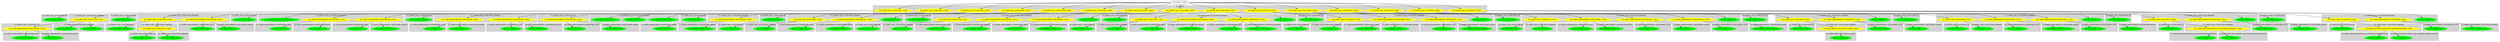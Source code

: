 digraph {

subgraph cluster0 {
 node [style=filled,color=white];
 style=filled;
 color=lightgrey;
 label = "CT_PROG";

"NT_EXPR_CALL_FUNCTION_17852"
 [fillcolor = yellow]
"NT_EXPR_CALL_FUNCTION_17860"
 [fillcolor = yellow]
"NT_EXPR_CALL_FUNCTION_17870"
 [fillcolor = yellow]
"NT_EXPR_CALL_FUNCTION_17879"
 [fillcolor = yellow]
"NT_EXPR_CALL_FUNCTION_17887"
 [fillcolor = yellow]
"NT_EXPR_CALL_FUNCTION_17894"
 [fillcolor = yellow]
"NT_EXPR_CALL_FUNCTION_17899"
 [fillcolor = yellow]
"NT_EXPR_CALL_FUNCTION_17908"
 [fillcolor = yellow]
"NT_EXPR_CALL_FUNCTION_17920"
 [fillcolor = yellow]
"NT_EXPR_CALL_FUNCTION_17932"
 [fillcolor = yellow]
"NT_EXPR_CALL_FUNCTION_17944"
 [fillcolor = yellow]
"NT_EXPR_CALL_FUNCTION_17959"
 [fillcolor = yellow]
"NT_EXPR_CALL_FUNCTION_17969"
 [fillcolor = yellow]
"NT_EXPR_CALL_FUNCTION_17981"
 [fillcolor = yellow]
"NT_EXPR_CALL_FUNCTION_17992"
 [fillcolor = yellow]
}
"NT_PROG_17851"->"NT_EXPR_CALL_FUNCTION_17852"
subgraph cluster1 {
 node [style=filled,color=white];
 style=filled;
 color=lightgrey;
 label = "CT_EXPR_CALL_FUNCTION_ID";

"NT_ID_17853< par >"
 [fillcolor = green]
}
subgraph cluster2 {
 node [style=filled,color=white];
 style=filled;
 color=lightgrey;
 label = "CT_EXPR_CALL_FUNCTION_PARAMS";

"NT_EXPR_CALL_FUNCTION_17854"
 [fillcolor = yellow]
}
"NT_EXPR_CALL_FUNCTION_17852"->"NT_ID_17853< par >"
"NT_EXPR_CALL_FUNCTION_17852"->"NT_EXPR_CALL_FUNCTION_17854"
subgraph cluster3 {
 node [style=filled,color=white];
 style=filled;
 color=lightgrey;
 label = "CT_EXPR_CALL_FUNCTION_ID";

"NT_EXPR_ASSIGNMENT_OPETATORS_17855"
 [fillcolor = yellow]
}
subgraph cluster4 {
 node [style=filled,color=white];
 style=filled;
 color=lightgrey;
 label = "CT_EXPR_CALL_FUNCTION_PARAMS";

"NT_INT_17858< 3 >"
 [fillcolor = green]
"NT_INT_17859< 2 >"
 [fillcolor = green]
}
"NT_EXPR_CALL_FUNCTION_17854"->"NT_EXPR_ASSIGNMENT_OPETATORS_17855"
subgraph cluster5 {
 node [style=filled,color=white];
 style=filled;
 color=lightgrey;
 label = "CT_EXPR_ASSIGNMENT_OPETATORS_LEFT";

"NT_ID_17856< mfrow >"
 [fillcolor = green]
}
subgraph cluster6 {
 node [style=filled,color=white];
 style=filled;
 color=lightgrey;
 label = "CT_EXPR_ASSIGNMENT_OPETATORS_RIGHT";

"NT_ID_17857< c >"
 [fillcolor = green]
}
"NT_EXPR_ASSIGNMENT_OPETATORS_17855"->"NT_ID_17856< mfrow >"
"NT_EXPR_ASSIGNMENT_OPETATORS_17855"->"NT_ID_17857< c >"
"NT_EXPR_CALL_FUNCTION_17854"->"NT_INT_17858< 3 >"
"NT_EXPR_CALL_FUNCTION_17854"->"NT_INT_17859< 2 >"
"NT_PROG_17851"->"NT_EXPR_CALL_FUNCTION_17860"
subgraph cluster7 {
 node [style=filled,color=white];
 style=filled;
 color=lightgrey;
 label = "CT_EXPR_CALL_FUNCTION_ID";

"NT_ID_17861< plot >"
 [fillcolor = green]
}
subgraph cluster8 {
 node [style=filled,color=white];
 style=filled;
 color=lightgrey;
 label = "CT_EXPR_CALL_FUNCTION_PARAMS";

"NT_EXPR_CALL_FUNCTION_17862"
 [fillcolor = yellow]
"NT_EXPR_ASSIGNMENT_OPETATORS_17867"
 [fillcolor = yellow]
}
"NT_EXPR_CALL_FUNCTION_17860"->"NT_ID_17861< plot >"
"NT_EXPR_CALL_FUNCTION_17860"->"NT_EXPR_CALL_FUNCTION_17862"
subgraph cluster9 {
 node [style=filled,color=white];
 style=filled;
 color=lightgrey;
 label = "CT_EXPR_CALL_FUNCTION_ID";

"NT_ID_17863< density >"
 [fillcolor = green]
}
subgraph cluster10 {
 node [style=filled,color=white];
 style=filled;
 color=lightgrey;
 label = "CT_EXPR_CALL_FUNCTION_PARAMS";

"NT_EXPR_CALL_FUNCTION_17864"
 [fillcolor = yellow]
}
"NT_EXPR_CALL_FUNCTION_17862"->"NT_ID_17863< density >"
"NT_EXPR_CALL_FUNCTION_17862"->"NT_EXPR_CALL_FUNCTION_17864"
subgraph cluster11 {
 node [style=filled,color=white];
 style=filled;
 color=lightgrey;
 label = "CT_EXPR_CALL_FUNCTION_ID";

"NT_ID_17865< runif >"
 [fillcolor = green]
}
subgraph cluster12 {
 node [style=filled,color=white];
 style=filled;
 color=lightgrey;
 label = "CT_EXPR_CALL_FUNCTION_PARAMS";

"NT_INT_17866< 100 >"
 [fillcolor = green]
}
"NT_EXPR_CALL_FUNCTION_17864"->"NT_ID_17865< runif >"
"NT_EXPR_CALL_FUNCTION_17864"->"NT_INT_17866< 100 >"
"NT_EXPR_CALL_FUNCTION_17860"->"NT_EXPR_ASSIGNMENT_OPETATORS_17867"
subgraph cluster13 {
 node [style=filled,color=white];
 style=filled;
 color=lightgrey;
 label = "CT_EXPR_ASSIGNMENT_OPETATORS_LEFT";

"NT_ID_17868< lwd >"
 [fillcolor = green]
}
subgraph cluster14 {
 node [style=filled,color=white];
 style=filled;
 color=lightgrey;
 label = "CT_EXPR_ASSIGNMENT_OPETATORS_RIGHT";

"NT_INT_17869< 2 >"
 [fillcolor = green]
}
"NT_EXPR_ASSIGNMENT_OPETATORS_17867"->"NT_ID_17868< lwd >"
"NT_EXPR_ASSIGNMENT_OPETATORS_17867"->"NT_INT_17869< 2 >"
"NT_PROG_17851"->"NT_EXPR_CALL_FUNCTION_17870"
subgraph cluster15 {
 node [style=filled,color=white];
 style=filled;
 color=lightgrey;
 label = "CT_EXPR_CALL_FUNCTION_ID";

"NT_ID_17871< text >"
 [fillcolor = green]
}
subgraph cluster16 {
 node [style=filled,color=white];
 style=filled;
 color=lightgrey;
 label = "CT_EXPR_CALL_FUNCTION_PARAMS";

"NT_EXPR_ASSIGNMENT_OPETATORS_17872"
 [fillcolor = yellow]
"NT_EXPR_ASSIGNMENT_OPETATORS_17875"
 [fillcolor = yellow]
"NT_STRING_17878< 100 uniforms >"
 [fillcolor = green]
}
"NT_EXPR_CALL_FUNCTION_17870"->"NT_ID_17871< text >"
"NT_EXPR_CALL_FUNCTION_17870"->"NT_EXPR_ASSIGNMENT_OPETATORS_17872"
subgraph cluster17 {
 node [style=filled,color=white];
 style=filled;
 color=lightgrey;
 label = "CT_EXPR_ASSIGNMENT_OPETATORS_LEFT";

"NT_ID_17873< x >"
 [fillcolor = green]
}
subgraph cluster18 {
 node [style=filled,color=white];
 style=filled;
 color=lightgrey;
 label = "CT_EXPR_ASSIGNMENT_OPETATORS_RIGHT";

"NT_INT_17874< 0 >"
 [fillcolor = green]
}
"NT_EXPR_ASSIGNMENT_OPETATORS_17872"->"NT_ID_17873< x >"
"NT_EXPR_ASSIGNMENT_OPETATORS_17872"->"NT_INT_17874< 0 >"
"NT_EXPR_CALL_FUNCTION_17870"->"NT_EXPR_ASSIGNMENT_OPETATORS_17875"
subgraph cluster19 {
 node [style=filled,color=white];
 style=filled;
 color=lightgrey;
 label = "CT_EXPR_ASSIGNMENT_OPETATORS_LEFT";

"NT_ID_17876< y >"
 [fillcolor = green]
}
subgraph cluster20 {
 node [style=filled,color=white];
 style=filled;
 color=lightgrey;
 label = "CT_EXPR_ASSIGNMENT_OPETATORS_RIGHT";

"NT_FLOAT_17877< 0.2 >"
 [fillcolor = green]
}
"NT_EXPR_ASSIGNMENT_OPETATORS_17875"->"NT_ID_17876< y >"
"NT_EXPR_ASSIGNMENT_OPETATORS_17875"->"NT_FLOAT_17877< 0.2 >"
"NT_EXPR_CALL_FUNCTION_17870"->"NT_STRING_17878< 100 uniforms >"
"NT_PROG_17851"->"NT_EXPR_CALL_FUNCTION_17879"
subgraph cluster21 {
 node [style=filled,color=white];
 style=filled;
 color=lightgrey;
 label = "CT_EXPR_CALL_FUNCTION_ID";

"NT_ID_17880< abline >"
 [fillcolor = green]
}
subgraph cluster22 {
 node [style=filled,color=white];
 style=filled;
 color=lightgrey;
 label = "CT_EXPR_CALL_FUNCTION_PARAMS";

"NT_EXPR_ASSIGNMENT_OPETATORS_17881"
 [fillcolor = yellow]
"NT_EXPR_ASSIGNMENT_OPETATORS_17884"
 [fillcolor = yellow]
}
"NT_EXPR_CALL_FUNCTION_17879"->"NT_ID_17880< abline >"
"NT_EXPR_CALL_FUNCTION_17879"->"NT_EXPR_ASSIGNMENT_OPETATORS_17881"
subgraph cluster23 {
 node [style=filled,color=white];
 style=filled;
 color=lightgrey;
 label = "CT_EXPR_ASSIGNMENT_OPETATORS_LEFT";

"NT_ID_17882< h >"
 [fillcolor = green]
}
subgraph cluster24 {
 node [style=filled,color=white];
 style=filled;
 color=lightgrey;
 label = "CT_EXPR_ASSIGNMENT_OPETATORS_RIGHT";

"NT_INT_17883< 0 >"
 [fillcolor = green]
}
"NT_EXPR_ASSIGNMENT_OPETATORS_17881"->"NT_ID_17882< h >"
"NT_EXPR_ASSIGNMENT_OPETATORS_17881"->"NT_INT_17883< 0 >"
"NT_EXPR_CALL_FUNCTION_17879"->"NT_EXPR_ASSIGNMENT_OPETATORS_17884"
subgraph cluster25 {
 node [style=filled,color=white];
 style=filled;
 color=lightgrey;
 label = "CT_EXPR_ASSIGNMENT_OPETATORS_LEFT";

"NT_ID_17885< v >"
 [fillcolor = green]
}
subgraph cluster26 {
 node [style=filled,color=white];
 style=filled;
 color=lightgrey;
 label = "CT_EXPR_ASSIGNMENT_OPETATORS_RIGHT";

"NT_INT_17886< 0 >"
 [fillcolor = green]
}
"NT_EXPR_ASSIGNMENT_OPETATORS_17884"->"NT_ID_17885< v >"
"NT_EXPR_ASSIGNMENT_OPETATORS_17884"->"NT_INT_17886< 0 >"
"NT_PROG_17851"->"NT_EXPR_CALL_FUNCTION_17887"
subgraph cluster27 {
 node [style=filled,color=white];
 style=filled;
 color=lightgrey;
 label = "CT_EXPR_CALL_FUNCTION_ID";

"NT_EXPR_ASSIGNMENT_OPETATORS_17888"
 [fillcolor = yellow]
}
subgraph cluster28 {
 node [style=filled,color=white];
 style=filled;
 color=lightgrey;
 label = "CT_EXPR_CALL_FUNCTION_PARAMS";

"NT_FLOAT_17891< 0.01 >"
 [fillcolor = green]
"NT_INT_17892< 1 >"
 [fillcolor = green]
"NT_FLOAT_17893< 0.01 >"
 [fillcolor = green]
}
"NT_EXPR_CALL_FUNCTION_17887"->"NT_EXPR_ASSIGNMENT_OPETATORS_17888"
subgraph cluster29 {
 node [style=filled,color=white];
 style=filled;
 color=lightgrey;
 label = "CT_EXPR_ASSIGNMENT_OPETATORS_LEFT";

"NT_ID_17889< x >"
 [fillcolor = green]
}
subgraph cluster30 {
 node [style=filled,color=white];
 style=filled;
 color=lightgrey;
 label = "CT_EXPR_ASSIGNMENT_OPETATORS_RIGHT";

"NT_ID_17890< seq >"
 [fillcolor = green]
}
"NT_EXPR_ASSIGNMENT_OPETATORS_17888"->"NT_ID_17889< x >"
"NT_EXPR_ASSIGNMENT_OPETATORS_17888"->"NT_ID_17890< seq >"
"NT_EXPR_CALL_FUNCTION_17887"->"NT_FLOAT_17891< 0.01 >"
"NT_EXPR_CALL_FUNCTION_17887"->"NT_INT_17892< 1 >"
"NT_EXPR_CALL_FUNCTION_17887"->"NT_FLOAT_17893< 0.01 >"
"NT_PROG_17851"->"NT_EXPR_CALL_FUNCTION_17894"
subgraph cluster31 {
 node [style=filled,color=white];
 style=filled;
 color=lightgrey;
 label = "CT_EXPR_CALL_FUNCTION_ID";

"NT_ID_17895< par >"
 [fillcolor = green]
}
subgraph cluster32 {
 node [style=filled,color=white];
 style=filled;
 color=lightgrey;
 label = "CT_EXPR_CALL_FUNCTION_PARAMS";

"NT_EXPR_ASSIGNMENT_OPETATORS_17896"
 [fillcolor = yellow]
}
"NT_EXPR_CALL_FUNCTION_17894"->"NT_ID_17895< par >"
"NT_EXPR_CALL_FUNCTION_17894"->"NT_EXPR_ASSIGNMENT_OPETATORS_17896"
subgraph cluster33 {
 node [style=filled,color=white];
 style=filled;
 color=lightgrey;
 label = "CT_EXPR_ASSIGNMENT_OPETATORS_LEFT";

"NT_ID_17897< col >"
 [fillcolor = green]
}
subgraph cluster34 {
 node [style=filled,color=white];
 style=filled;
 color=lightgrey;
 label = "CT_EXPR_ASSIGNMENT_OPETATORS_RIGHT";

"NT_STRING_17898< blue >"
 [fillcolor = green]
}
"NT_EXPR_ASSIGNMENT_OPETATORS_17896"->"NT_ID_17897< col >"
"NT_EXPR_ASSIGNMENT_OPETATORS_17896"->"NT_STRING_17898< blue >"
"NT_PROG_17851"->"NT_EXPR_CALL_FUNCTION_17899"
subgraph cluster35 {
 node [style=filled,color=white];
 style=filled;
 color=lightgrey;
 label = "CT_EXPR_CALL_FUNCTION_ID";

"NT_ID_17900< plot >"
 [fillcolor = green]
}
subgraph cluster36 {
 node [style=filled,color=white];
 style=filled;
 color=lightgrey;
 label = "CT_EXPR_CALL_FUNCTION_PARAMS";

"NT_ID_17901< x >"
 [fillcolor = green]
"NT_EXPR_CALL_FUNCTION_17902"
 [fillcolor = yellow]
"NT_EXPR_ASSIGNMENT_OPETATORS_17905"
 [fillcolor = yellow]
}
"NT_EXPR_CALL_FUNCTION_17899"->"NT_ID_17900< plot >"
"NT_EXPR_CALL_FUNCTION_17899"->"NT_ID_17901< x >"
"NT_EXPR_CALL_FUNCTION_17899"->"NT_EXPR_CALL_FUNCTION_17902"
subgraph cluster37 {
 node [style=filled,color=white];
 style=filled;
 color=lightgrey;
 label = "CT_EXPR_CALL_FUNCTION_ID";

"NT_ID_17903< sin >"
 [fillcolor = green]
}
subgraph cluster38 {
 node [style=filled,color=white];
 style=filled;
 color=lightgrey;
 label = "CT_EXPR_CALL_FUNCTION_PARAMS";

"NT_ID_17904< x >"
 [fillcolor = green]
}
"NT_EXPR_CALL_FUNCTION_17902"->"NT_ID_17903< sin >"
"NT_EXPR_CALL_FUNCTION_17902"->"NT_ID_17904< x >"
"NT_EXPR_CALL_FUNCTION_17899"->"NT_EXPR_ASSIGNMENT_OPETATORS_17905"
subgraph cluster39 {
 node [style=filled,color=white];
 style=filled;
 color=lightgrey;
 label = "CT_EXPR_ASSIGNMENT_OPETATORS_LEFT";

"NT_ID_17906< type >"
 [fillcolor = green]
}
subgraph cluster40 {
 node [style=filled,color=white];
 style=filled;
 color=lightgrey;
 label = "CT_EXPR_ASSIGNMENT_OPETATORS_RIGHT";

"NT_STRING_17907< l >"
 [fillcolor = green]
}
"NT_EXPR_ASSIGNMENT_OPETATORS_17905"->"NT_ID_17906< type >"
"NT_EXPR_ASSIGNMENT_OPETATORS_17905"->"NT_STRING_17907< l >"
"NT_PROG_17851"->"NT_EXPR_CALL_FUNCTION_17908"
subgraph cluster41 {
 node [style=filled,color=white];
 style=filled;
 color=lightgrey;
 label = "CT_EXPR_CALL_FUNCTION_ID";

"NT_ID_17909< lines >"
 [fillcolor = green]
}
subgraph cluster42 {
 node [style=filled,color=white];
 style=filled;
 color=lightgrey;
 label = "CT_EXPR_CALL_FUNCTION_PARAMS";

"NT_ID_17910< x >"
 [fillcolor = green]
"NT_EXPR_CALL_FUNCTION_17911"
 [fillcolor = yellow]
"NT_EXPR_ASSIGNMENT_OPETATORS_17914"
 [fillcolor = yellow]
"NT_EXPR_ASSIGNMENT_OPETATORS_17917"
 [fillcolor = yellow]
}
"NT_EXPR_CALL_FUNCTION_17908"->"NT_ID_17909< lines >"
"NT_EXPR_CALL_FUNCTION_17908"->"NT_ID_17910< x >"
"NT_EXPR_CALL_FUNCTION_17908"->"NT_EXPR_CALL_FUNCTION_17911"
subgraph cluster43 {
 node [style=filled,color=white];
 style=filled;
 color=lightgrey;
 label = "CT_EXPR_CALL_FUNCTION_ID";

"NT_ID_17912< cos >"
 [fillcolor = green]
}
subgraph cluster44 {
 node [style=filled,color=white];
 style=filled;
 color=lightgrey;
 label = "CT_EXPR_CALL_FUNCTION_PARAMS";

"NT_ID_17913< x >"
 [fillcolor = green]
}
"NT_EXPR_CALL_FUNCTION_17911"->"NT_ID_17912< cos >"
"NT_EXPR_CALL_FUNCTION_17911"->"NT_ID_17913< x >"
"NT_EXPR_CALL_FUNCTION_17908"->"NT_EXPR_ASSIGNMENT_OPETATORS_17914"
subgraph cluster45 {
 node [style=filled,color=white];
 style=filled;
 color=lightgrey;
 label = "CT_EXPR_ASSIGNMENT_OPETATORS_LEFT";

"NT_ID_17915< type >"
 [fillcolor = green]
}
subgraph cluster46 {
 node [style=filled,color=white];
 style=filled;
 color=lightgrey;
 label = "CT_EXPR_ASSIGNMENT_OPETATORS_RIGHT";

"NT_STRING_17916< l >"
 [fillcolor = green]
}
"NT_EXPR_ASSIGNMENT_OPETATORS_17914"->"NT_ID_17915< type >"
"NT_EXPR_ASSIGNMENT_OPETATORS_17914"->"NT_STRING_17916< l >"
"NT_EXPR_CALL_FUNCTION_17908"->"NT_EXPR_ASSIGNMENT_OPETATORS_17917"
subgraph cluster47 {
 node [style=filled,color=white];
 style=filled;
 color=lightgrey;
 label = "CT_EXPR_ASSIGNMENT_OPETATORS_LEFT";

"NT_ID_17918< col >"
 [fillcolor = green]
}
subgraph cluster48 {
 node [style=filled,color=white];
 style=filled;
 color=lightgrey;
 label = "CT_EXPR_ASSIGNMENT_OPETATORS_RIGHT";

"NT_STRING_17919< red >"
 [fillcolor = green]
}
"NT_EXPR_ASSIGNMENT_OPETATORS_17917"->"NT_ID_17918< col >"
"NT_EXPR_ASSIGNMENT_OPETATORS_17917"->"NT_STRING_17919< red >"
"NT_PROG_17851"->"NT_EXPR_CALL_FUNCTION_17920"
subgraph cluster49 {
 node [style=filled,color=white];
 style=filled;
 color=lightgrey;
 label = "CT_EXPR_CALL_FUNCTION_ID";

"NT_ID_17921< plot >"
 [fillcolor = green]
}
subgraph cluster50 {
 node [style=filled,color=white];
 style=filled;
 color=lightgrey;
 label = "CT_EXPR_CALL_FUNCTION_PARAMS";

"NT_ID_17922< x >"
 [fillcolor = green]
"NT_EXPR_CALL_FUNCTION_17923"
 [fillcolor = yellow]
"NT_EXPR_ASSIGNMENT_OPETATORS_17926"
 [fillcolor = yellow]
"NT_EXPR_ASSIGNMENT_OPETATORS_17929"
 [fillcolor = yellow]
}
"NT_EXPR_CALL_FUNCTION_17920"->"NT_ID_17921< plot >"
"NT_EXPR_CALL_FUNCTION_17920"->"NT_ID_17922< x >"
"NT_EXPR_CALL_FUNCTION_17920"->"NT_EXPR_CALL_FUNCTION_17923"
subgraph cluster51 {
 node [style=filled,color=white];
 style=filled;
 color=lightgrey;
 label = "CT_EXPR_CALL_FUNCTION_ID";

"NT_ID_17924< exp >"
 [fillcolor = green]
}
subgraph cluster52 {
 node [style=filled,color=white];
 style=filled;
 color=lightgrey;
 label = "CT_EXPR_CALL_FUNCTION_PARAMS";

"NT_ID_17925< x >"
 [fillcolor = green]
}
"NT_EXPR_CALL_FUNCTION_17923"->"NT_ID_17924< exp >"
"NT_EXPR_CALL_FUNCTION_17923"->"NT_ID_17925< x >"
"NT_EXPR_CALL_FUNCTION_17920"->"NT_EXPR_ASSIGNMENT_OPETATORS_17926"
subgraph cluster53 {
 node [style=filled,color=white];
 style=filled;
 color=lightgrey;
 label = "CT_EXPR_ASSIGNMENT_OPETATORS_LEFT";

"NT_ID_17927< type >"
 [fillcolor = green]
}
subgraph cluster54 {
 node [style=filled,color=white];
 style=filled;
 color=lightgrey;
 label = "CT_EXPR_ASSIGNMENT_OPETATORS_RIGHT";

"NT_STRING_17928< l >"
 [fillcolor = green]
}
"NT_EXPR_ASSIGNMENT_OPETATORS_17926"->"NT_ID_17927< type >"
"NT_EXPR_ASSIGNMENT_OPETATORS_17926"->"NT_STRING_17928< l >"
"NT_EXPR_CALL_FUNCTION_17920"->"NT_EXPR_ASSIGNMENT_OPETATORS_17929"
subgraph cluster55 {
 node [style=filled,color=white];
 style=filled;
 color=lightgrey;
 label = "CT_EXPR_ASSIGNMENT_OPETATORS_LEFT";

"NT_ID_17930< col >"
 [fillcolor = green]
}
subgraph cluster56 {
 node [style=filled,color=white];
 style=filled;
 color=lightgrey;
 label = "CT_EXPR_ASSIGNMENT_OPETATORS_RIGHT";

"NT_STRING_17931< green >"
 [fillcolor = green]
}
"NT_EXPR_ASSIGNMENT_OPETATORS_17929"->"NT_ID_17930< col >"
"NT_EXPR_ASSIGNMENT_OPETATORS_17929"->"NT_STRING_17931< green >"
"NT_PROG_17851"->"NT_EXPR_CALL_FUNCTION_17932"
subgraph cluster57 {
 node [style=filled,color=white];
 style=filled;
 color=lightgrey;
 label = "CT_EXPR_CALL_FUNCTION_ID";

"NT_ID_17933< lines >"
 [fillcolor = green]
}
subgraph cluster58 {
 node [style=filled,color=white];
 style=filled;
 color=lightgrey;
 label = "CT_EXPR_CALL_FUNCTION_PARAMS";

"NT_ID_17934< x >"
 [fillcolor = green]
"NT_EXPR_CALL_FUNCTION_17935"
 [fillcolor = yellow]
"NT_EXPR_ASSIGNMENT_OPETATORS_17938"
 [fillcolor = yellow]
"NT_EXPR_ASSIGNMENT_OPETATORS_17941"
 [fillcolor = yellow]
}
"NT_EXPR_CALL_FUNCTION_17932"->"NT_ID_17933< lines >"
"NT_EXPR_CALL_FUNCTION_17932"->"NT_ID_17934< x >"
"NT_EXPR_CALL_FUNCTION_17932"->"NT_EXPR_CALL_FUNCTION_17935"
subgraph cluster59 {
 node [style=filled,color=white];
 style=filled;
 color=lightgrey;
 label = "CT_EXPR_CALL_FUNCTION_ID";

"NT_ID_17936< log >"
 [fillcolor = green]
}
subgraph cluster60 {
 node [style=filled,color=white];
 style=filled;
 color=lightgrey;
 label = "CT_EXPR_CALL_FUNCTION_PARAMS";

"NT_ID_17937< x >"
 [fillcolor = green]
}
"NT_EXPR_CALL_FUNCTION_17935"->"NT_ID_17936< log >"
"NT_EXPR_CALL_FUNCTION_17935"->"NT_ID_17937< x >"
"NT_EXPR_CALL_FUNCTION_17932"->"NT_EXPR_ASSIGNMENT_OPETATORS_17938"
subgraph cluster61 {
 node [style=filled,color=white];
 style=filled;
 color=lightgrey;
 label = "CT_EXPR_ASSIGNMENT_OPETATORS_LEFT";

"NT_ID_17939< type >"
 [fillcolor = green]
}
subgraph cluster62 {
 node [style=filled,color=white];
 style=filled;
 color=lightgrey;
 label = "CT_EXPR_ASSIGNMENT_OPETATORS_RIGHT";

"NT_STRING_17940< l >"
 [fillcolor = green]
}
"NT_EXPR_ASSIGNMENT_OPETATORS_17938"->"NT_ID_17939< type >"
"NT_EXPR_ASSIGNMENT_OPETATORS_17938"->"NT_STRING_17940< l >"
"NT_EXPR_CALL_FUNCTION_17932"->"NT_EXPR_ASSIGNMENT_OPETATORS_17941"
subgraph cluster63 {
 node [style=filled,color=white];
 style=filled;
 color=lightgrey;
 label = "CT_EXPR_ASSIGNMENT_OPETATORS_LEFT";

"NT_ID_17942< col >"
 [fillcolor = green]
}
subgraph cluster64 {
 node [style=filled,color=white];
 style=filled;
 color=lightgrey;
 label = "CT_EXPR_ASSIGNMENT_OPETATORS_RIGHT";

"NT_STRING_17943< orange >"
 [fillcolor = green]
}
"NT_EXPR_ASSIGNMENT_OPETATORS_17941"->"NT_ID_17942< col >"
"NT_EXPR_ASSIGNMENT_OPETATORS_17941"->"NT_STRING_17943< orange >"
"NT_PROG_17851"->"NT_EXPR_CALL_FUNCTION_17944"
subgraph cluster65 {
 node [style=filled,color=white];
 style=filled;
 color=lightgrey;
 label = "CT_EXPR_CALL_FUNCTION_ID";

"NT_ID_17945< plot >"
 [fillcolor = green]
}
subgraph cluster66 {
 node [style=filled,color=white];
 style=filled;
 color=lightgrey;
 label = "CT_EXPR_CALL_FUNCTION_PARAMS";

"NT_ID_17946< x >"
 [fillcolor = green]
"NT_EXPR_CALL_FUNCTION_17947"
 [fillcolor = yellow]
"NT_EXPR_ASSIGNMENT_OPETATORS_17950"
 [fillcolor = yellow]
"NT_EXPR_ASSIGNMENT_OPETATORS_17953"
 [fillcolor = yellow]
"NT_EXPR_ASSIGNMENT_OPETATORS_17956"
 [fillcolor = yellow]
}
"NT_EXPR_CALL_FUNCTION_17944"->"NT_ID_17945< plot >"
"NT_EXPR_CALL_FUNCTION_17944"->"NT_ID_17946< x >"
"NT_EXPR_CALL_FUNCTION_17944"->"NT_EXPR_CALL_FUNCTION_17947"
subgraph cluster67 {
 node [style=filled,color=white];
 style=filled;
 color=lightgrey;
 label = "CT_EXPR_CALL_FUNCTION_ID";

"NT_ID_17948< tan >"
 [fillcolor = green]
}
subgraph cluster68 {
 node [style=filled,color=white];
 style=filled;
 color=lightgrey;
 label = "CT_EXPR_CALL_FUNCTION_PARAMS";

"NT_ID_17949< x >"
 [fillcolor = green]
}
"NT_EXPR_CALL_FUNCTION_17947"->"NT_ID_17948< tan >"
"NT_EXPR_CALL_FUNCTION_17947"->"NT_ID_17949< x >"
"NT_EXPR_CALL_FUNCTION_17944"->"NT_EXPR_ASSIGNMENT_OPETATORS_17950"
subgraph cluster69 {
 node [style=filled,color=white];
 style=filled;
 color=lightgrey;
 label = "CT_EXPR_ASSIGNMENT_OPETATORS_LEFT";

"NT_ID_17951< type >"
 [fillcolor = green]
}
subgraph cluster70 {
 node [style=filled,color=white];
 style=filled;
 color=lightgrey;
 label = "CT_EXPR_ASSIGNMENT_OPETATORS_RIGHT";

"NT_STRING_17952< l >"
 [fillcolor = green]
}
"NT_EXPR_ASSIGNMENT_OPETATORS_17950"->"NT_ID_17951< type >"
"NT_EXPR_ASSIGNMENT_OPETATORS_17950"->"NT_STRING_17952< l >"
"NT_EXPR_CALL_FUNCTION_17944"->"NT_EXPR_ASSIGNMENT_OPETATORS_17953"
subgraph cluster71 {
 node [style=filled,color=white];
 style=filled;
 color=lightgrey;
 label = "CT_EXPR_ASSIGNMENT_OPETATORS_LEFT";

"NT_ID_17954< lwd >"
 [fillcolor = green]
}
subgraph cluster72 {
 node [style=filled,color=white];
 style=filled;
 color=lightgrey;
 label = "CT_EXPR_ASSIGNMENT_OPETATORS_RIGHT";

"NT_INT_17955< 3 >"
 [fillcolor = green]
}
"NT_EXPR_ASSIGNMENT_OPETATORS_17953"->"NT_ID_17954< lwd >"
"NT_EXPR_ASSIGNMENT_OPETATORS_17953"->"NT_INT_17955< 3 >"
"NT_EXPR_CALL_FUNCTION_17944"->"NT_EXPR_ASSIGNMENT_OPETATORS_17956"
subgraph cluster73 {
 node [style=filled,color=white];
 style=filled;
 color=lightgrey;
 label = "CT_EXPR_ASSIGNMENT_OPETATORS_LEFT";

"NT_ID_17957< col >"
 [fillcolor = green]
}
subgraph cluster74 {
 node [style=filled,color=white];
 style=filled;
 color=lightgrey;
 label = "CT_EXPR_ASSIGNMENT_OPETATORS_RIGHT";

"NT_STRING_17958< yellow >"
 [fillcolor = green]
}
"NT_EXPR_ASSIGNMENT_OPETATORS_17956"->"NT_ID_17957< col >"
"NT_EXPR_ASSIGNMENT_OPETATORS_17956"->"NT_STRING_17958< yellow >"
"NT_PROG_17851"->"NT_EXPR_CALL_FUNCTION_17959"
subgraph cluster75 {
 node [style=filled,color=white];
 style=filled;
 color=lightgrey;
 label = "CT_EXPR_CALL_FUNCTION_ID";

"NT_ID_17960< plot >"
 [fillcolor = green]
}
subgraph cluster76 {
 node [style=filled,color=white];
 style=filled;
 color=lightgrey;
 label = "CT_EXPR_CALL_FUNCTION_PARAMS";

"NT_ID_17961< x >"
 [fillcolor = green]
"NT_EXPR_CALL_FUNCTION_17962"
 [fillcolor = yellow]
"NT_EXPR_ASSIGNMENT_OPETATORS_17966"
 [fillcolor = yellow]
}
"NT_EXPR_CALL_FUNCTION_17959"->"NT_ID_17960< plot >"
"NT_EXPR_CALL_FUNCTION_17959"->"NT_ID_17961< x >"
"NT_EXPR_CALL_FUNCTION_17959"->"NT_EXPR_CALL_FUNCTION_17962"
subgraph cluster77 {
 node [style=filled,color=white];
 style=filled;
 color=lightgrey;
 label = "CT_EXPR_CALL_FUNCTION_ID";

"NT_ID_17963< exp >"
 [fillcolor = green]
}
subgraph cluster78 {
 node [style=filled,color=white];
 style=filled;
 color=lightgrey;
 label = "CT_EXPR_CALL_FUNCTION_PARAMS";

"NT_EXPR_MINUS_OR_PLUS_UNARY_17964"
 [fillcolor = yellow]
}
"NT_EXPR_CALL_FUNCTION_17962"->"NT_ID_17963< exp >"
"NT_EXPR_CALL_FUNCTION_17962"->"NT_EXPR_MINUS_OR_PLUS_UNARY_17964"
subgraph cluster79 {
 node [style=filled,color=white];
 style=filled;
 color=lightgrey;
 label = "CT_EXPR_MINUS_OR_PLUS_UNARY";

"NT_ID_17965< x >"
 [fillcolor = green]
}
"NT_EXPR_MINUS_OR_PLUS_UNARY_17964"->"NT_ID_17965< x >"
"NT_EXPR_CALL_FUNCTION_17959"->"NT_EXPR_ASSIGNMENT_OPETATORS_17966"
subgraph cluster80 {
 node [style=filled,color=white];
 style=filled;
 color=lightgrey;
 label = "CT_EXPR_ASSIGNMENT_OPETATORS_LEFT";

"NT_ID_17967< lwd >"
 [fillcolor = green]
}
subgraph cluster81 {
 node [style=filled,color=white];
 style=filled;
 color=lightgrey;
 label = "CT_EXPR_ASSIGNMENT_OPETATORS_RIGHT";

"NT_INT_17968< 2 >"
 [fillcolor = green]
}
"NT_EXPR_ASSIGNMENT_OPETATORS_17966"->"NT_ID_17967< lwd >"
"NT_EXPR_ASSIGNMENT_OPETATORS_17966"->"NT_INT_17968< 2 >"
"NT_PROG_17851"->"NT_EXPR_CALL_FUNCTION_17969"
subgraph cluster82 {
 node [style=filled,color=white];
 style=filled;
 color=lightgrey;
 label = "CT_EXPR_CALL_FUNCTION_ID";

"NT_ID_17970< lines >"
 [fillcolor = green]
}
subgraph cluster83 {
 node [style=filled,color=white];
 style=filled;
 color=lightgrey;
 label = "CT_EXPR_CALL_FUNCTION_PARAMS";

"NT_ID_17971< x >"
 [fillcolor = green]
"NT_EXPR_CALL_FUNCTION_17972"
 [fillcolor = yellow]
"NT_EXPR_ASSIGNMENT_OPETATORS_17975"
 [fillcolor = yellow]
"NT_EXPR_ASSIGNMENT_OPETATORS_17978"
 [fillcolor = yellow]
}
"NT_EXPR_CALL_FUNCTION_17969"->"NT_ID_17970< lines >"
"NT_EXPR_CALL_FUNCTION_17969"->"NT_ID_17971< x >"
"NT_EXPR_CALL_FUNCTION_17969"->"NT_EXPR_CALL_FUNCTION_17972"
subgraph cluster84 {
 node [style=filled,color=white];
 style=filled;
 color=lightgrey;
 label = "CT_EXPR_CALL_FUNCTION_ID";

"NT_ID_17973< exp >"
 [fillcolor = green]
}
subgraph cluster85 {
 node [style=filled,color=white];
 style=filled;
 color=lightgrey;
 label = "CT_EXPR_CALL_FUNCTION_PARAMS";

"NT_ID_17974< x >"
 [fillcolor = green]
}
"NT_EXPR_CALL_FUNCTION_17972"->"NT_ID_17973< exp >"
"NT_EXPR_CALL_FUNCTION_17972"->"NT_ID_17974< x >"
"NT_EXPR_CALL_FUNCTION_17969"->"NT_EXPR_ASSIGNMENT_OPETATORS_17975"
subgraph cluster86 {
 node [style=filled,color=white];
 style=filled;
 color=lightgrey;
 label = "CT_EXPR_ASSIGNMENT_OPETATORS_LEFT";

"NT_ID_17976< col >"
 [fillcolor = green]
}
subgraph cluster87 {
 node [style=filled,color=white];
 style=filled;
 color=lightgrey;
 label = "CT_EXPR_ASSIGNMENT_OPETATORS_RIGHT";

"NT_STRING_17977< green >"
 [fillcolor = green]
}
"NT_EXPR_ASSIGNMENT_OPETATORS_17975"->"NT_ID_17976< col >"
"NT_EXPR_ASSIGNMENT_OPETATORS_17975"->"NT_STRING_17977< green >"
"NT_EXPR_CALL_FUNCTION_17969"->"NT_EXPR_ASSIGNMENT_OPETATORS_17978"
subgraph cluster88 {
 node [style=filled,color=white];
 style=filled;
 color=lightgrey;
 label = "CT_EXPR_ASSIGNMENT_OPETATORS_LEFT";

"NT_ID_17979< lwd >"
 [fillcolor = green]
}
subgraph cluster89 {
 node [style=filled,color=white];
 style=filled;
 color=lightgrey;
 label = "CT_EXPR_ASSIGNMENT_OPETATORS_RIGHT";

"NT_INT_17980< 3 >"
 [fillcolor = green]
}
"NT_EXPR_ASSIGNMENT_OPETATORS_17978"->"NT_ID_17979< lwd >"
"NT_EXPR_ASSIGNMENT_OPETATORS_17978"->"NT_INT_17980< 3 >"
"NT_PROG_17851"->"NT_EXPR_CALL_FUNCTION_17981"
subgraph cluster90 {
 node [style=filled,color=white];
 style=filled;
 color=lightgrey;
 label = "CT_EXPR_CALL_FUNCTION_ID";

"NT_ID_17982< plot >"
 [fillcolor = green]
}
subgraph cluster91 {
 node [style=filled,color=white];
 style=filled;
 color=lightgrey;
 label = "CT_EXPR_CALL_FUNCTION_PARAMS";

"NT_ID_17983< x >"
 [fillcolor = green]
"NT_EXPR_CALL_FUNCTION_17984"
 [fillcolor = yellow]
"NT_EXPR_ASSIGNMENT_OPETATORS_17989"
 [fillcolor = yellow]
}
"NT_EXPR_CALL_FUNCTION_17981"->"NT_ID_17982< plot >"
"NT_EXPR_CALL_FUNCTION_17981"->"NT_ID_17983< x >"
"NT_EXPR_CALL_FUNCTION_17981"->"NT_EXPR_CALL_FUNCTION_17984"
subgraph cluster92 {
 node [style=filled,color=white];
 style=filled;
 color=lightgrey;
 label = "CT_EXPR_CALL_FUNCTION_ID";

"NT_ID_17985< sin >"
 [fillcolor = green]
}
subgraph cluster93 {
 node [style=filled,color=white];
 style=filled;
 color=lightgrey;
 label = "CT_EXPR_CALL_FUNCTION_PARAMS";

"NT_EXPR_MULTIPLICATION_OR_DIVISION_BINARY_17986"
 [fillcolor = yellow]
}
"NT_EXPR_CALL_FUNCTION_17984"->"NT_ID_17985< sin >"
"NT_EXPR_CALL_FUNCTION_17984"->"NT_EXPR_MULTIPLICATION_OR_DIVISION_BINARY_17986"
subgraph cluster94 {
 node [style=filled,color=white];
 style=filled;
 color=lightgrey;
 label = "CT_EXPR_MULTIPLICATION_OR_DIVISION_BINARY_LEFT";

"NT_ID_17987< x >"
 [fillcolor = green]
}
subgraph cluster95 {
 node [style=filled,color=white];
 style=filled;
 color=lightgrey;
 label = "CT_EXPR_MULTIPLICATION_OR_DIVISION_BINARY_RIGHT";

"NT_ID_17988< x >"
 [fillcolor = green]
}
"NT_EXPR_MULTIPLICATION_OR_DIVISION_BINARY_17986"->"NT_ID_17987< x >"
"NT_EXPR_MULTIPLICATION_OR_DIVISION_BINARY_17986"->"NT_ID_17988< x >"
"NT_EXPR_CALL_FUNCTION_17981"->"NT_EXPR_ASSIGNMENT_OPETATORS_17989"
subgraph cluster96 {
 node [style=filled,color=white];
 style=filled;
 color=lightgrey;
 label = "CT_EXPR_ASSIGNMENT_OPETATORS_LEFT";

"NT_ID_17990< type >"
 [fillcolor = green]
}
subgraph cluster97 {
 node [style=filled,color=white];
 style=filled;
 color=lightgrey;
 label = "CT_EXPR_ASSIGNMENT_OPETATORS_RIGHT";

"NT_STRING_17991< l >"
 [fillcolor = green]
}
"NT_EXPR_ASSIGNMENT_OPETATORS_17989"->"NT_ID_17990< type >"
"NT_EXPR_ASSIGNMENT_OPETATORS_17989"->"NT_STRING_17991< l >"
"NT_PROG_17851"->"NT_EXPR_CALL_FUNCTION_17992"
subgraph cluster98 {
 node [style=filled,color=white];
 style=filled;
 color=lightgrey;
 label = "CT_EXPR_CALL_FUNCTION_ID";

"NT_ID_17993< lines >"
 [fillcolor = green]
}
subgraph cluster99 {
 node [style=filled,color=white];
 style=filled;
 color=lightgrey;
 label = "CT_EXPR_CALL_FUNCTION_PARAMS";

"NT_ID_17994< x >"
 [fillcolor = green]
"NT_EXPR_CALL_FUNCTION_17995"
 [fillcolor = yellow]
"NT_EXPR_ASSIGNMENT_OPETATORS_18000"
 [fillcolor = yellow]
}
"NT_EXPR_CALL_FUNCTION_17992"->"NT_ID_17993< lines >"
"NT_EXPR_CALL_FUNCTION_17992"->"NT_ID_17994< x >"
"NT_EXPR_CALL_FUNCTION_17992"->"NT_EXPR_CALL_FUNCTION_17995"
subgraph cluster100 {
 node [style=filled,color=white];
 style=filled;
 color=lightgrey;
 label = "CT_EXPR_CALL_FUNCTION_ID";

"NT_ID_17996< sin >"
 [fillcolor = green]
}
subgraph cluster101 {
 node [style=filled,color=white];
 style=filled;
 color=lightgrey;
 label = "CT_EXPR_CALL_FUNCTION_PARAMS";

"NT_EXPR_MULTIPLICATION_OR_DIVISION_BINARY_17997"
 [fillcolor = yellow]
}
"NT_EXPR_CALL_FUNCTION_17995"->"NT_ID_17996< sin >"
"NT_EXPR_CALL_FUNCTION_17995"->"NT_EXPR_MULTIPLICATION_OR_DIVISION_BINARY_17997"
subgraph cluster102 {
 node [style=filled,color=white];
 style=filled;
 color=lightgrey;
 label = "CT_EXPR_MULTIPLICATION_OR_DIVISION_BINARY_LEFT";

"NT_INT_17998< 1 >"
 [fillcolor = green]
}
subgraph cluster103 {
 node [style=filled,color=white];
 style=filled;
 color=lightgrey;
 label = "CT_EXPR_MULTIPLICATION_OR_DIVISION_BINARY_RIGHT";

"NT_ID_17999< x >"
 [fillcolor = green]
}
"NT_EXPR_MULTIPLICATION_OR_DIVISION_BINARY_17997"->"NT_INT_17998< 1 >"
"NT_EXPR_MULTIPLICATION_OR_DIVISION_BINARY_17997"->"NT_ID_17999< x >"
"NT_EXPR_CALL_FUNCTION_17992"->"NT_EXPR_ASSIGNMENT_OPETATORS_18000"
subgraph cluster104 {
 node [style=filled,color=white];
 style=filled;
 color=lightgrey;
 label = "CT_EXPR_ASSIGNMENT_OPETATORS_LEFT";

"NT_ID_18001< col >"
 [fillcolor = green]
}
subgraph cluster105 {
 node [style=filled,color=white];
 style=filled;
 color=lightgrey;
 label = "CT_EXPR_ASSIGNMENT_OPETATORS_RIGHT";

"NT_STRING_18002< pink >"
 [fillcolor = green]
}
"NT_EXPR_ASSIGNMENT_OPETATORS_18000"->"NT_ID_18001< col >"
"NT_EXPR_ASSIGNMENT_OPETATORS_18000"->"NT_STRING_18002< pink >"
}
